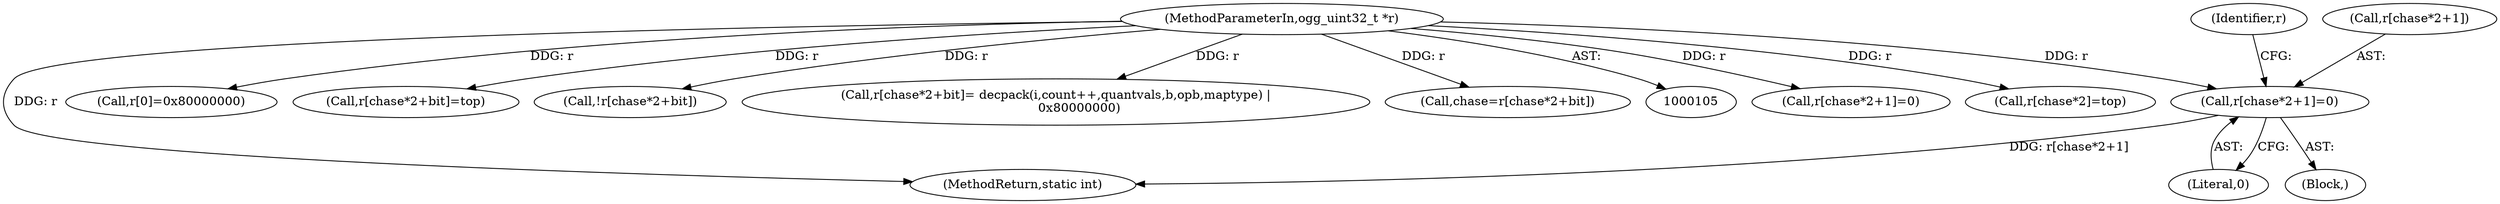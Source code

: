 digraph "0_Android_eeb4e45d5683f88488c083ecf142dc89bc3f0b47_0@array" {
"1000335" [label="(Call,r[chase*2+1]=0)"];
"1000108" [label="(MethodParameterIn,ogg_uint32_t *r)"];
"1000343" [label="(Literal,0)"];
"1000246" [label="(Call,r[chase*2+1]=0)"];
"1000239" [label="(Call,r[chase*2]=top)"];
"1000346" [label="(Identifier,r)"];
"1000336" [label="(Call,r[chase*2+1])"];
"1000335" [label="(Call,r[chase*2+1]=0)"];
"1000108" [label="(MethodParameterIn,ogg_uint32_t *r)"];
"1000464" [label="(MethodReturn,static int)"];
"1000136" [label="(Call,r[0]=0x80000000)"];
"1000287" [label="(Call,r[chase*2+bit]=top)"];
"1000279" [label="(Call,!r[chase*2+bit])"];
"1000344" [label="(Call,r[chase*2+bit]= decpack(i,count++,quantvals,b,opb,maptype) |\n            0x80000000)"];
"1000332" [label="(Block,)"];
"1000296" [label="(Call,chase=r[chase*2+bit])"];
"1000335" -> "1000332"  [label="AST: "];
"1000335" -> "1000343"  [label="CFG: "];
"1000336" -> "1000335"  [label="AST: "];
"1000343" -> "1000335"  [label="AST: "];
"1000346" -> "1000335"  [label="CFG: "];
"1000335" -> "1000464"  [label="DDG: r[chase*2+1]"];
"1000108" -> "1000335"  [label="DDG: r"];
"1000108" -> "1000105"  [label="AST: "];
"1000108" -> "1000464"  [label="DDG: r"];
"1000108" -> "1000136"  [label="DDG: r"];
"1000108" -> "1000239"  [label="DDG: r"];
"1000108" -> "1000246"  [label="DDG: r"];
"1000108" -> "1000279"  [label="DDG: r"];
"1000108" -> "1000287"  [label="DDG: r"];
"1000108" -> "1000296"  [label="DDG: r"];
"1000108" -> "1000344"  [label="DDG: r"];
}
